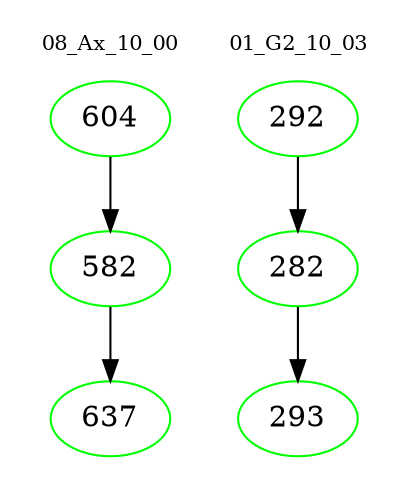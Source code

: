 digraph{
subgraph cluster_0 {
color = white
label = "08_Ax_10_00";
fontsize=10;
T0_604 [label="604", color="green"]
T0_604 -> T0_582 [color="black"]
T0_582 [label="582", color="green"]
T0_582 -> T0_637 [color="black"]
T0_637 [label="637", color="green"]
}
subgraph cluster_1 {
color = white
label = "01_G2_10_03";
fontsize=10;
T1_292 [label="292", color="green"]
T1_292 -> T1_282 [color="black"]
T1_282 [label="282", color="green"]
T1_282 -> T1_293 [color="black"]
T1_293 [label="293", color="green"]
}
}

